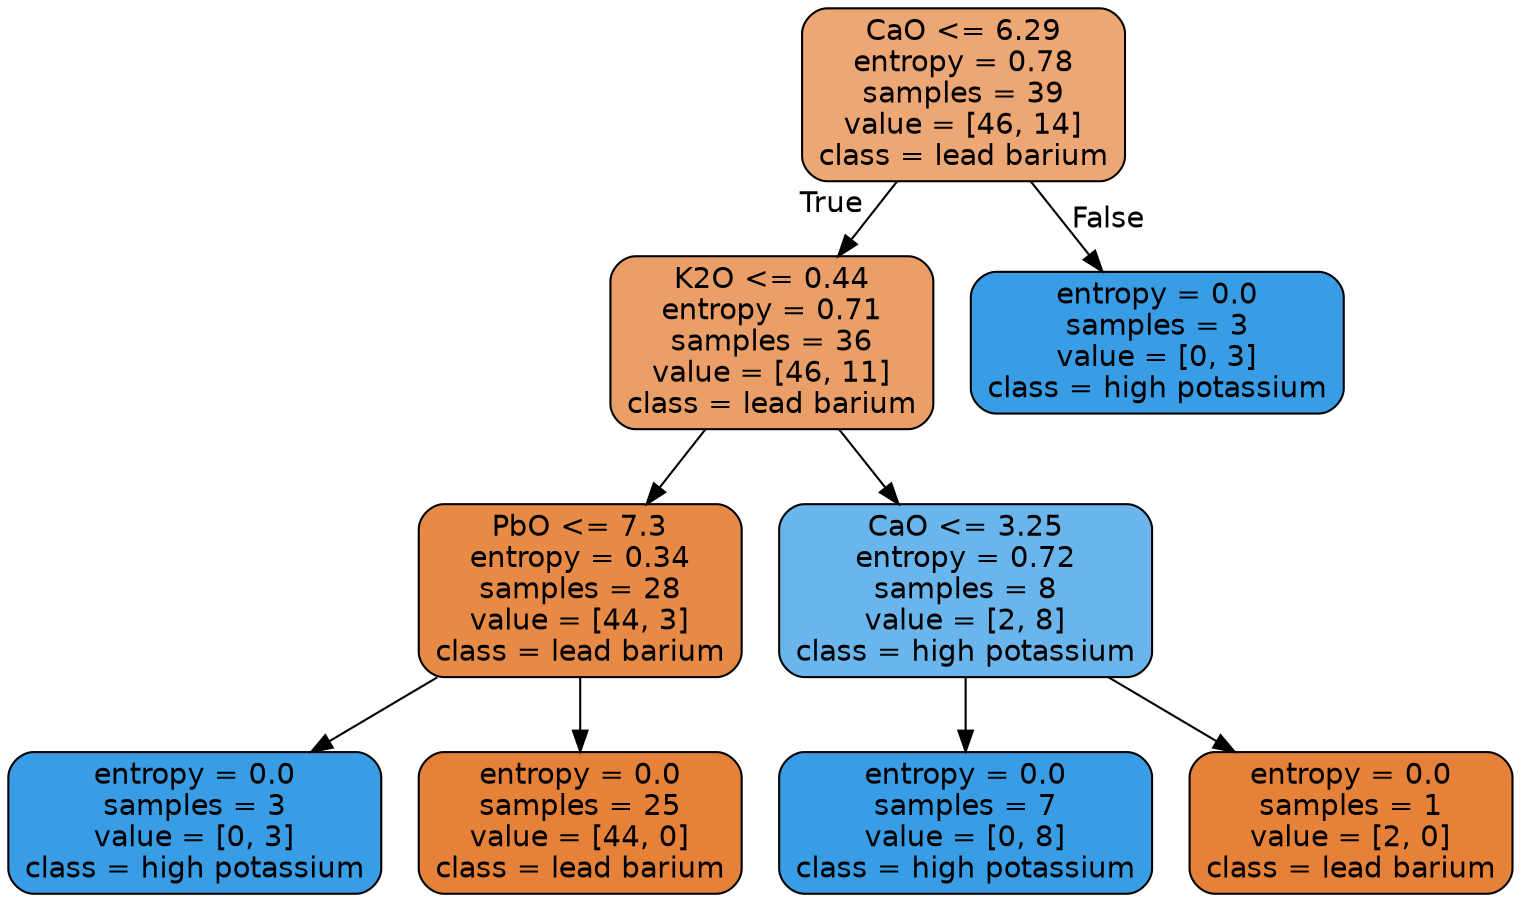 digraph Tree {
node [shape=box, style="filled, rounded", color="black", fontname=helvetica] ;
edge [fontname=helvetica] ;
0 [label="CaO <= 6.29\nentropy = 0.78\nsamples = 39\nvalue = [46, 14]\nclass = lead barium", fillcolor="#eda775"] ;
1 [label="K2O <= 0.44\nentropy = 0.71\nsamples = 36\nvalue = [46, 11]\nclass = lead barium", fillcolor="#eb9f68"] ;
0 -> 1 [labeldistance=2.5, labelangle=45, headlabel="True"] ;
2 [label="PbO <= 7.3\nentropy = 0.34\nsamples = 28\nvalue = [44, 3]\nclass = lead barium", fillcolor="#e78a46"] ;
1 -> 2 ;
3 [label="entropy = 0.0\nsamples = 3\nvalue = [0, 3]\nclass = high potassium", fillcolor="#399de5"] ;
2 -> 3 ;
4 [label="entropy = 0.0\nsamples = 25\nvalue = [44, 0]\nclass = lead barium", fillcolor="#e58139"] ;
2 -> 4 ;
5 [label="CaO <= 3.25\nentropy = 0.72\nsamples = 8\nvalue = [2, 8]\nclass = high potassium", fillcolor="#6ab6ec"] ;
1 -> 5 ;
6 [label="entropy = 0.0\nsamples = 7\nvalue = [0, 8]\nclass = high potassium", fillcolor="#399de5"] ;
5 -> 6 ;
7 [label="entropy = 0.0\nsamples = 1\nvalue = [2, 0]\nclass = lead barium", fillcolor="#e58139"] ;
5 -> 7 ;
8 [label="entropy = 0.0\nsamples = 3\nvalue = [0, 3]\nclass = high potassium", fillcolor="#399de5"] ;
0 -> 8 [labeldistance=2.5, labelangle=-45, headlabel="False"] ;
}
